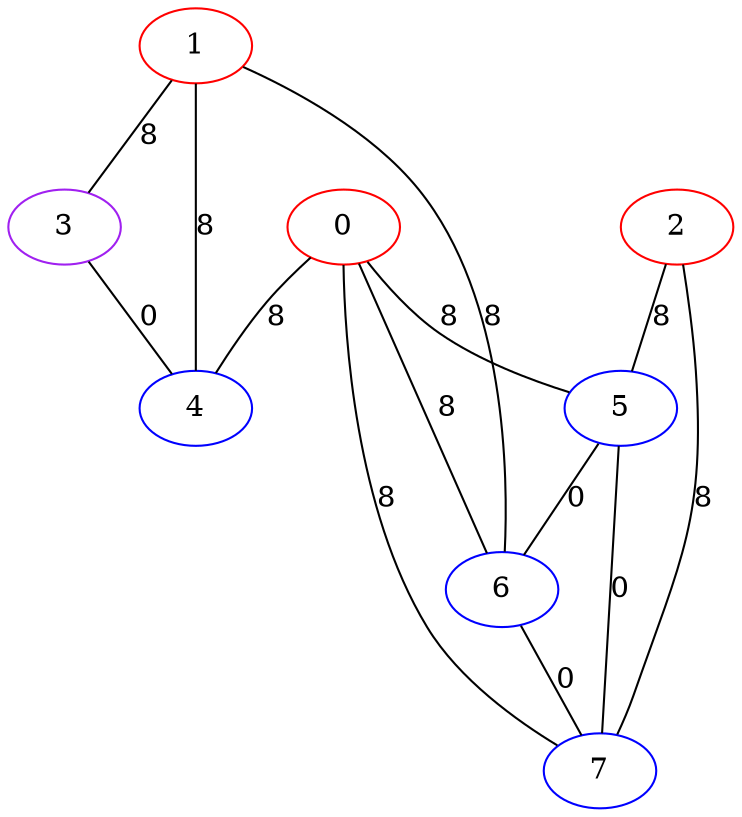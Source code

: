 graph "" {
0 [color=red, weight=1];
1 [color=red, weight=1];
2 [color=red, weight=1];
3 [color=purple, weight=4];
4 [color=blue, weight=3];
5 [color=blue, weight=3];
6 [color=blue, weight=3];
7 [color=blue, weight=3];
0 -- 4  [key=0, label=8];
0 -- 5  [key=0, label=8];
0 -- 6  [key=0, label=8];
0 -- 7  [key=0, label=8];
1 -- 3  [key=0, label=8];
1 -- 4  [key=0, label=8];
1 -- 6  [key=0, label=8];
2 -- 5  [key=0, label=8];
2 -- 7  [key=0, label=8];
3 -- 4  [key=0, label=0];
5 -- 6  [key=0, label=0];
5 -- 7  [key=0, label=0];
6 -- 7  [key=0, label=0];
}
